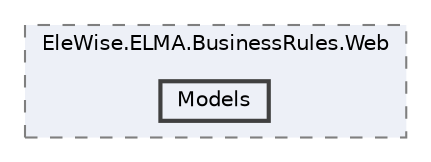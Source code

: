 digraph "Web/Modules/EleWise.ELMA.BusinessRules.Web/Models"
{
 // LATEX_PDF_SIZE
  bgcolor="transparent";
  edge [fontname=Helvetica,fontsize=10,labelfontname=Helvetica,labelfontsize=10];
  node [fontname=Helvetica,fontsize=10,shape=box,height=0.2,width=0.4];
  compound=true
  subgraph clusterdir_e46483da9f373966ce645ecac7252ff4 {
    graph [ bgcolor="#edf0f7", pencolor="grey50", label="EleWise.ELMA.BusinessRules.Web", fontname=Helvetica,fontsize=10 style="filled,dashed", URL="dir_e46483da9f373966ce645ecac7252ff4.html",tooltip=""]
  dir_7b09961f50207b2ac5a36985964cf18c [label="Models", fillcolor="#edf0f7", color="grey25", style="filled,bold", URL="dir_7b09961f50207b2ac5a36985964cf18c.html",tooltip=""];
  }
}
